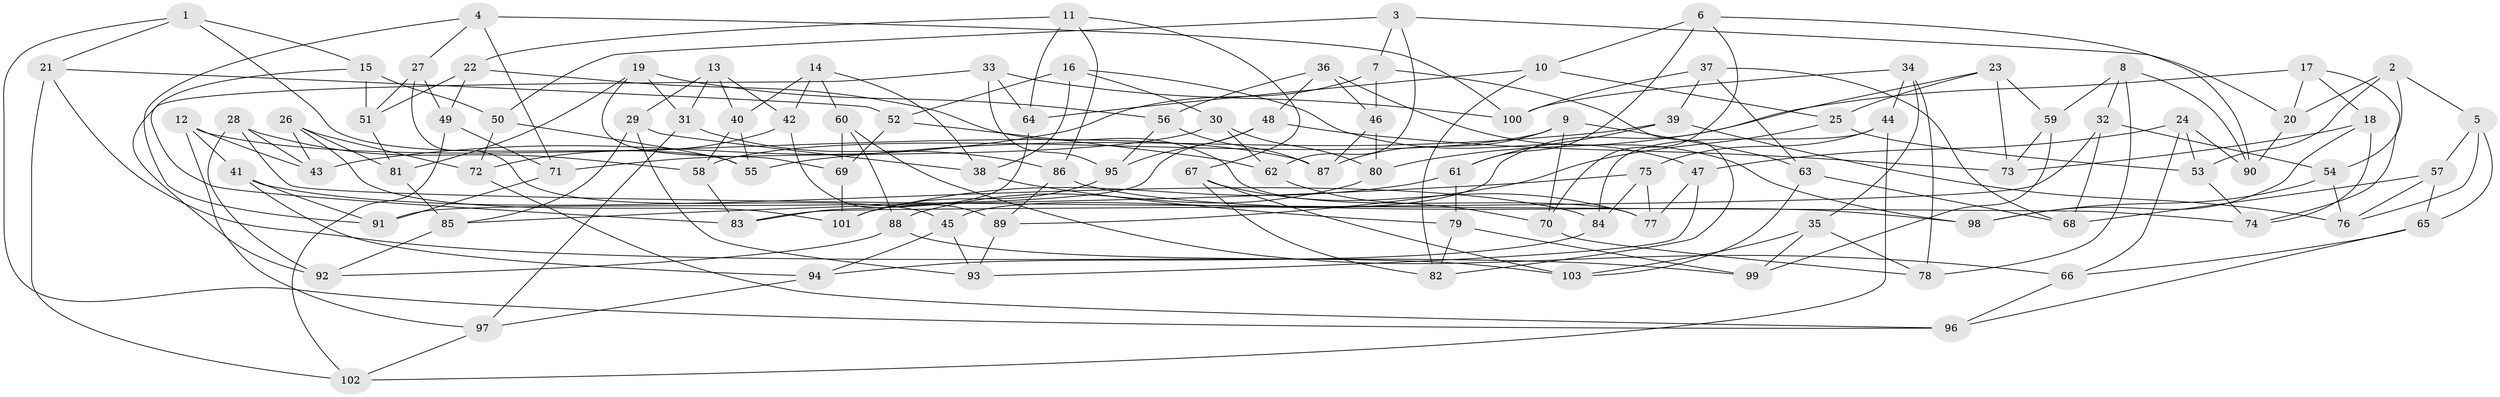 // Generated by graph-tools (version 1.1) at 2025/16/03/09/25 04:16:23]
// undirected, 103 vertices, 206 edges
graph export_dot {
graph [start="1"]
  node [color=gray90,style=filled];
  1;
  2;
  3;
  4;
  5;
  6;
  7;
  8;
  9;
  10;
  11;
  12;
  13;
  14;
  15;
  16;
  17;
  18;
  19;
  20;
  21;
  22;
  23;
  24;
  25;
  26;
  27;
  28;
  29;
  30;
  31;
  32;
  33;
  34;
  35;
  36;
  37;
  38;
  39;
  40;
  41;
  42;
  43;
  44;
  45;
  46;
  47;
  48;
  49;
  50;
  51;
  52;
  53;
  54;
  55;
  56;
  57;
  58;
  59;
  60;
  61;
  62;
  63;
  64;
  65;
  66;
  67;
  68;
  69;
  70;
  71;
  72;
  73;
  74;
  75;
  76;
  77;
  78;
  79;
  80;
  81;
  82;
  83;
  84;
  85;
  86;
  87;
  88;
  89;
  90;
  91;
  92;
  93;
  94;
  95;
  96;
  97;
  98;
  99;
  100;
  101;
  102;
  103;
  1 -- 55;
  1 -- 21;
  1 -- 96;
  1 -- 15;
  2 -- 54;
  2 -- 53;
  2 -- 5;
  2 -- 20;
  3 -- 62;
  3 -- 7;
  3 -- 50;
  3 -- 20;
  4 -- 91;
  4 -- 71;
  4 -- 100;
  4 -- 27;
  5 -- 57;
  5 -- 76;
  5 -- 65;
  6 -- 90;
  6 -- 61;
  6 -- 70;
  6 -- 10;
  7 -- 43;
  7 -- 46;
  7 -- 82;
  8 -- 32;
  8 -- 78;
  8 -- 59;
  8 -- 90;
  9 -- 87;
  9 -- 70;
  9 -- 58;
  9 -- 63;
  10 -- 64;
  10 -- 82;
  10 -- 25;
  11 -- 86;
  11 -- 67;
  11 -- 22;
  11 -- 64;
  12 -- 87;
  12 -- 41;
  12 -- 43;
  12 -- 97;
  13 -- 31;
  13 -- 40;
  13 -- 42;
  13 -- 29;
  14 -- 38;
  14 -- 40;
  14 -- 42;
  14 -- 60;
  15 -- 51;
  15 -- 83;
  15 -- 50;
  16 -- 52;
  16 -- 30;
  16 -- 47;
  16 -- 38;
  17 -- 74;
  17 -- 18;
  17 -- 20;
  17 -- 80;
  18 -- 98;
  18 -- 73;
  18 -- 74;
  19 -- 31;
  19 -- 56;
  19 -- 69;
  19 -- 81;
  20 -- 90;
  21 -- 99;
  21 -- 102;
  21 -- 52;
  22 -- 51;
  22 -- 49;
  22 -- 77;
  23 -- 45;
  23 -- 73;
  23 -- 25;
  23 -- 59;
  24 -- 66;
  24 -- 53;
  24 -- 47;
  24 -- 90;
  25 -- 89;
  25 -- 53;
  26 -- 81;
  26 -- 101;
  26 -- 72;
  26 -- 43;
  27 -- 49;
  27 -- 45;
  27 -- 51;
  28 -- 43;
  28 -- 58;
  28 -- 74;
  28 -- 92;
  29 -- 93;
  29 -- 38;
  29 -- 85;
  30 -- 80;
  30 -- 71;
  30 -- 62;
  31 -- 86;
  31 -- 97;
  32 -- 83;
  32 -- 68;
  32 -- 54;
  33 -- 92;
  33 -- 100;
  33 -- 64;
  33 -- 95;
  34 -- 78;
  34 -- 44;
  34 -- 100;
  34 -- 35;
  35 -- 78;
  35 -- 103;
  35 -- 99;
  36 -- 48;
  36 -- 46;
  36 -- 56;
  36 -- 98;
  37 -- 100;
  37 -- 63;
  37 -- 39;
  37 -- 68;
  38 -- 79;
  39 -- 76;
  39 -- 55;
  39 -- 61;
  40 -- 55;
  40 -- 58;
  41 -- 91;
  41 -- 94;
  41 -- 84;
  42 -- 89;
  42 -- 72;
  44 -- 84;
  44 -- 75;
  44 -- 102;
  45 -- 93;
  45 -- 94;
  46 -- 80;
  46 -- 87;
  47 -- 77;
  47 -- 93;
  48 -- 73;
  48 -- 95;
  48 -- 91;
  49 -- 102;
  49 -- 71;
  50 -- 55;
  50 -- 72;
  51 -- 81;
  52 -- 69;
  52 -- 62;
  53 -- 74;
  54 -- 98;
  54 -- 76;
  56 -- 87;
  56 -- 95;
  57 -- 68;
  57 -- 65;
  57 -- 76;
  58 -- 83;
  59 -- 73;
  59 -- 99;
  60 -- 66;
  60 -- 88;
  60 -- 69;
  61 -- 79;
  61 -- 101;
  62 -- 70;
  63 -- 68;
  63 -- 103;
  64 -- 83;
  65 -- 96;
  65 -- 66;
  66 -- 96;
  67 -- 77;
  67 -- 103;
  67 -- 82;
  69 -- 101;
  70 -- 78;
  71 -- 91;
  72 -- 96;
  75 -- 77;
  75 -- 85;
  75 -- 84;
  79 -- 99;
  79 -- 82;
  80 -- 88;
  81 -- 85;
  84 -- 94;
  85 -- 92;
  86 -- 98;
  86 -- 89;
  88 -- 103;
  88 -- 92;
  89 -- 93;
  94 -- 97;
  95 -- 101;
  97 -- 102;
}
